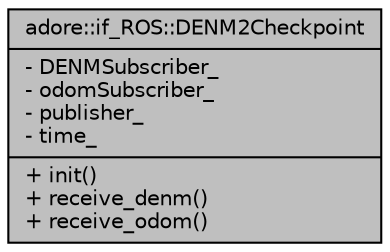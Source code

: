 digraph "adore::if_ROS::DENM2Checkpoint"
{
 // LATEX_PDF_SIZE
  edge [fontname="Helvetica",fontsize="10",labelfontname="Helvetica",labelfontsize="10"];
  node [fontname="Helvetica",fontsize="10",shape=record];
  Node1 [label="{adore::if_ROS::DENM2Checkpoint\n|- DENMSubscriber_\l- odomSubscriber_\l- publisher_\l- time_\l|+ init()\l+ receive_denm()\l+ receive_odom()\l}",height=0.2,width=0.4,color="black", fillcolor="grey75", style="filled", fontcolor="black",tooltip=" "];
}

